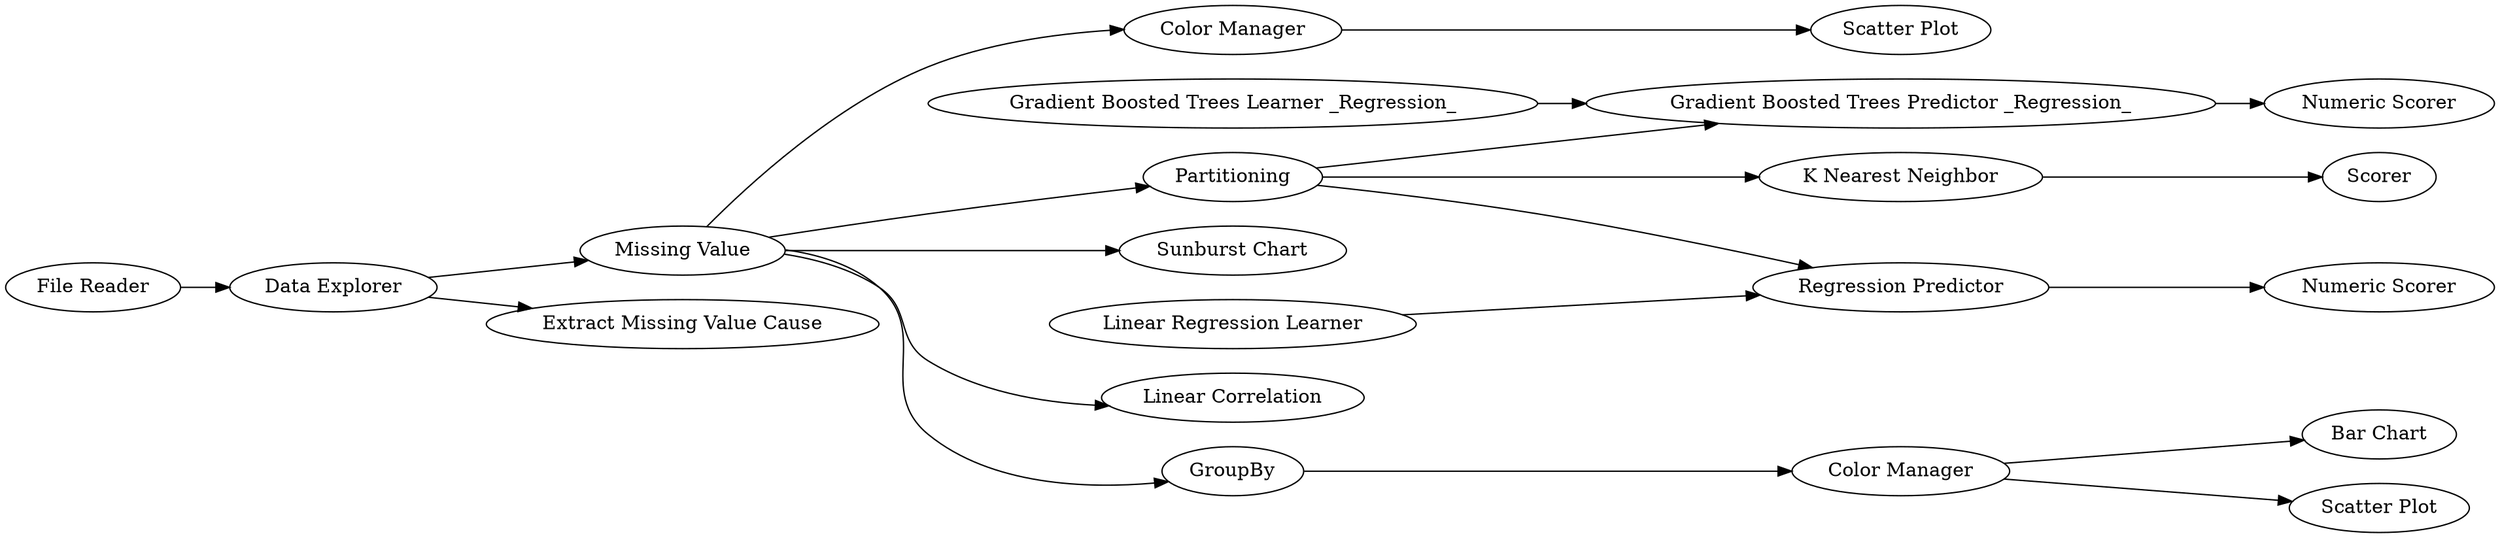 digraph {
	13 -> 14
	9 -> 13
	21 -> 22
	4 -> 6
	22 -> 23
	18 -> 19
	10 -> 12
	15 -> 19
	15 -> 16
	15 -> 22
	3 -> 5
	13 -> 8
	4 -> 15
	4 -> 10
	4 -> 7
	3 -> 4
	19 -> 20
	16 -> 17
	1 -> 3
	4 -> 9
	7 [label="Sunburst Chart"]
	9 [label=GroupBy]
	21 [label="Gradient Boosted Trees Learner _Regression_"]
	18 [label="Linear Regression Learner"]
	8 [label="Bar Chart"]
	17 [label=Scorer]
	3 [label="Data Explorer"]
	19 [label="Regression Predictor"]
	6 [label="Linear Correlation"]
	15 [label=Partitioning]
	10 [label="Color Manager"]
	12 [label="Scatter Plot"]
	16 [label="K Nearest Neighbor"]
	1 [label="File Reader"]
	22 [label="Gradient Boosted Trees Predictor _Regression_"]
	23 [label="Numeric Scorer"]
	4 [label="Missing Value"]
	14 [label="Scatter Plot"]
	5 [label="Extract Missing Value Cause"]
	13 [label="Color Manager"]
	20 [label="Numeric Scorer"]
	rankdir=LR
}
